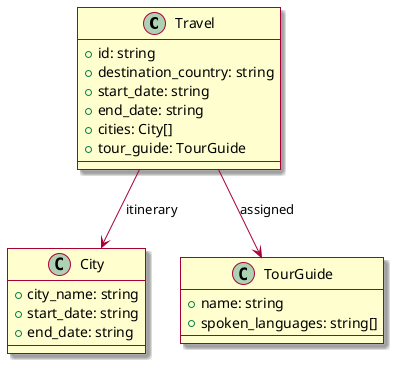 'Code written by Lucas Mouette'

@startuml
skin rose

class Travel {
  +id: string
  +destination_country: string
  +start_date: string
  +end_date: string
  +cities: City[]
  +tour_guide: TourGuide
}

class City {
  +city_name: string
  +start_date: string
  +end_date: string
}

class TourGuide {
  +name: string
  +spoken_languages: string[]
}

Travel --> City : itinerary
Travel --> TourGuide : assigned
@enduml